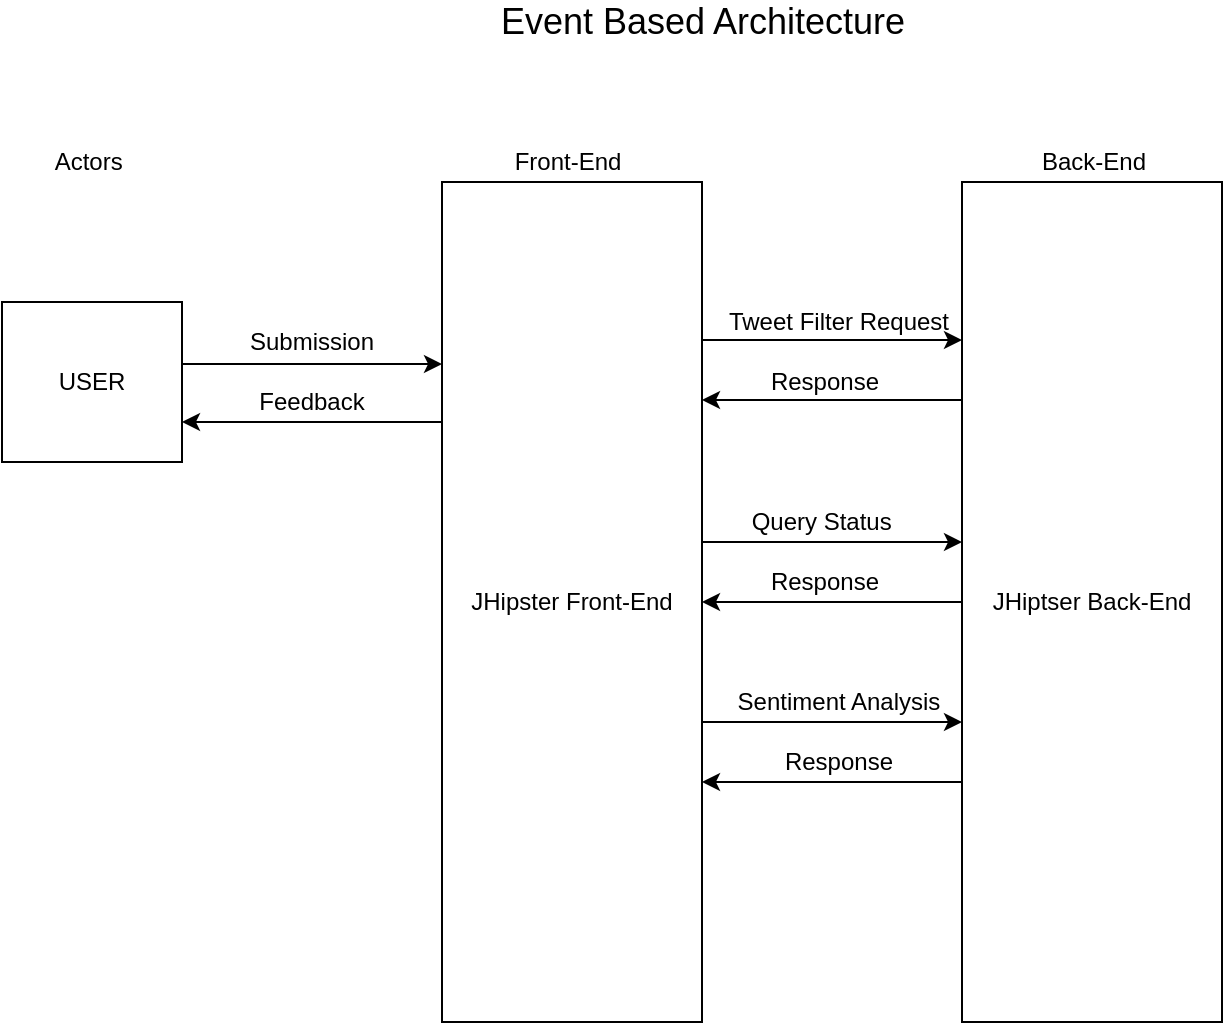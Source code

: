 <mxfile version="10.6.6" type="github"><diagram name="Page-1" id="b5b7bab2-c9e2-2cf4-8b2a-24fd1a2a6d21"><mxGraphModel dx="1516" dy="946" grid="1" gridSize="10" guides="1" tooltips="1" connect="1" arrows="1" fold="1" page="1" pageScale="1" pageWidth="827" pageHeight="1169" background="#ffffff" math="0" shadow="0"><root><mxCell id="0"/><mxCell id="1" parent="0"/><mxCell id="dDN1LVyZkN7w7Zkks0UR-1" value="Actors&amp;nbsp;" style="text;html=1;strokeColor=none;fillColor=none;align=center;verticalAlign=middle;whiteSpace=wrap;rounded=0;" vertex="1" parent="1"><mxGeometry x="65" y="160" width="40" height="20" as="geometry"/></mxCell><mxCell id="dDN1LVyZkN7w7Zkks0UR-2" value="Front-End" style="text;html=1;strokeColor=none;fillColor=none;align=center;verticalAlign=middle;whiteSpace=wrap;rounded=0;" vertex="1" parent="1"><mxGeometry x="278" y="160" width="90" height="20" as="geometry"/></mxCell><mxCell id="dDN1LVyZkN7w7Zkks0UR-5" value="Back-End" style="text;html=1;strokeColor=none;fillColor=none;align=center;verticalAlign=middle;whiteSpace=wrap;rounded=0;" vertex="1" parent="1"><mxGeometry x="541" y="160" width="90" height="20" as="geometry"/></mxCell><mxCell id="dDN1LVyZkN7w7Zkks0UR-8" value="USER" style="rounded=0;whiteSpace=wrap;html=1;" vertex="1" parent="1"><mxGeometry x="40" y="240" width="90" height="80" as="geometry"/></mxCell><mxCell id="dDN1LVyZkN7w7Zkks0UR-9" value="JHipster Front-End" style="rounded=0;whiteSpace=wrap;html=1;" vertex="1" parent="1"><mxGeometry x="260" y="180" width="130" height="420" as="geometry"/></mxCell><mxCell id="dDN1LVyZkN7w7Zkks0UR-10" value="JHiptser Back-End" style="rounded=0;whiteSpace=wrap;html=1;" vertex="1" parent="1"><mxGeometry x="520" y="180" width="130" height="420" as="geometry"/></mxCell><mxCell id="dDN1LVyZkN7w7Zkks0UR-12" value="" style="endArrow=classic;html=1;exitX=1;exitY=0.5;exitDx=0;exitDy=0;" edge="1" parent="1"><mxGeometry width="50" height="50" relative="1" as="geometry"><mxPoint x="130" y="271" as="sourcePoint"/><mxPoint x="260" y="271" as="targetPoint"/></mxGeometry></mxCell><mxCell id="dDN1LVyZkN7w7Zkks0UR-13" value="" style="endArrow=classic;html=1;exitX=1;exitY=0.5;exitDx=0;exitDy=0;" edge="1" parent="1"><mxGeometry width="50" height="50" relative="1" as="geometry"><mxPoint x="260" y="300" as="sourcePoint"/><mxPoint x="130" y="300" as="targetPoint"/></mxGeometry></mxCell><mxCell id="dDN1LVyZkN7w7Zkks0UR-14" value="Submission" style="text;html=1;strokeColor=none;fillColor=none;align=center;verticalAlign=middle;whiteSpace=wrap;rounded=0;" vertex="1" parent="1"><mxGeometry x="175" y="250" width="40" height="20" as="geometry"/></mxCell><mxCell id="dDN1LVyZkN7w7Zkks0UR-15" value="Feedback" style="text;html=1;strokeColor=none;fillColor=none;align=center;verticalAlign=middle;whiteSpace=wrap;rounded=0;" vertex="1" parent="1"><mxGeometry x="175" y="280" width="40" height="20" as="geometry"/></mxCell><mxCell id="dDN1LVyZkN7w7Zkks0UR-19" value="" style="endArrow=classic;html=1;exitX=1;exitY=0.5;exitDx=0;exitDy=0;" edge="1" parent="1"><mxGeometry width="50" height="50" relative="1" as="geometry"><mxPoint x="390" y="259" as="sourcePoint"/><mxPoint x="520" y="259" as="targetPoint"/></mxGeometry></mxCell><mxCell id="dDN1LVyZkN7w7Zkks0UR-21" value="" style="endArrow=classic;html=1;exitX=1;exitY=0.5;exitDx=0;exitDy=0;" edge="1" parent="1"><mxGeometry width="50" height="50" relative="1" as="geometry"><mxPoint x="520" y="289" as="sourcePoint"/><mxPoint x="390" y="289" as="targetPoint"/></mxGeometry></mxCell><mxCell id="dDN1LVyZkN7w7Zkks0UR-22" value="" style="endArrow=classic;html=1;exitX=1;exitY=0.5;exitDx=0;exitDy=0;" edge="1" parent="1"><mxGeometry width="50" height="50" relative="1" as="geometry"><mxPoint x="390" y="360" as="sourcePoint"/><mxPoint x="520" y="360" as="targetPoint"/></mxGeometry></mxCell><mxCell id="dDN1LVyZkN7w7Zkks0UR-23" value="" style="endArrow=classic;html=1;exitX=1;exitY=0.5;exitDx=0;exitDy=0;" edge="1" parent="1"><mxGeometry width="50" height="50" relative="1" as="geometry"><mxPoint x="520" y="390" as="sourcePoint"/><mxPoint x="390" y="390" as="targetPoint"/></mxGeometry></mxCell><mxCell id="dDN1LVyZkN7w7Zkks0UR-24" value="" style="endArrow=classic;html=1;exitX=1;exitY=0.5;exitDx=0;exitDy=0;" edge="1" parent="1"><mxGeometry width="50" height="50" relative="1" as="geometry"><mxPoint x="390" y="450" as="sourcePoint"/><mxPoint x="520" y="450" as="targetPoint"/></mxGeometry></mxCell><mxCell id="dDN1LVyZkN7w7Zkks0UR-25" value="" style="endArrow=classic;html=1;exitX=1;exitY=0.5;exitDx=0;exitDy=0;" edge="1" parent="1"><mxGeometry width="50" height="50" relative="1" as="geometry"><mxPoint x="520" y="480" as="sourcePoint"/><mxPoint x="390" y="480" as="targetPoint"/></mxGeometry></mxCell><mxCell id="dDN1LVyZkN7w7Zkks0UR-26" value="Tweet Filter Request" style="text;html=1;strokeColor=none;fillColor=none;align=center;verticalAlign=middle;whiteSpace=wrap;rounded=0;" vertex="1" parent="1"><mxGeometry x="390" y="240" width="137" height="20" as="geometry"/></mxCell><mxCell id="dDN1LVyZkN7w7Zkks0UR-28" value="Query Status&amp;nbsp;" style="text;html=1;strokeColor=none;fillColor=none;align=center;verticalAlign=middle;whiteSpace=wrap;rounded=0;" vertex="1" parent="1"><mxGeometry x="383" y="340" width="137" height="20" as="geometry"/></mxCell><mxCell id="dDN1LVyZkN7w7Zkks0UR-31" value="Sentiment Analysis" style="text;html=1;strokeColor=none;fillColor=none;align=center;verticalAlign=middle;whiteSpace=wrap;rounded=0;" vertex="1" parent="1"><mxGeometry x="390" y="430" width="137" height="20" as="geometry"/></mxCell><mxCell id="dDN1LVyZkN7w7Zkks0UR-32" value="Response" style="text;html=1;strokeColor=none;fillColor=none;align=center;verticalAlign=middle;whiteSpace=wrap;rounded=0;" vertex="1" parent="1"><mxGeometry x="383" y="370" width="137" height="20" as="geometry"/></mxCell><mxCell id="dDN1LVyZkN7w7Zkks0UR-34" value="Response" style="text;html=1;strokeColor=none;fillColor=none;align=center;verticalAlign=middle;whiteSpace=wrap;rounded=0;" vertex="1" parent="1"><mxGeometry x="390" y="460" width="137" height="20" as="geometry"/></mxCell><mxCell id="dDN1LVyZkN7w7Zkks0UR-37" value="Response" style="text;html=1;strokeColor=none;fillColor=none;align=center;verticalAlign=middle;whiteSpace=wrap;rounded=0;" vertex="1" parent="1"><mxGeometry x="383" y="270" width="137" height="20" as="geometry"/></mxCell><mxCell id="dDN1LVyZkN7w7Zkks0UR-38" value="&lt;font style=&quot;font-size: 18px&quot;&gt;Event Based Architecture&lt;/font&gt;" style="text;html=1;strokeColor=none;fillColor=none;align=center;verticalAlign=middle;whiteSpace=wrap;rounded=0;" vertex="1" parent="1"><mxGeometry x="230.5" y="90" width="319" height="20" as="geometry"/></mxCell></root></mxGraphModel></diagram></mxfile>